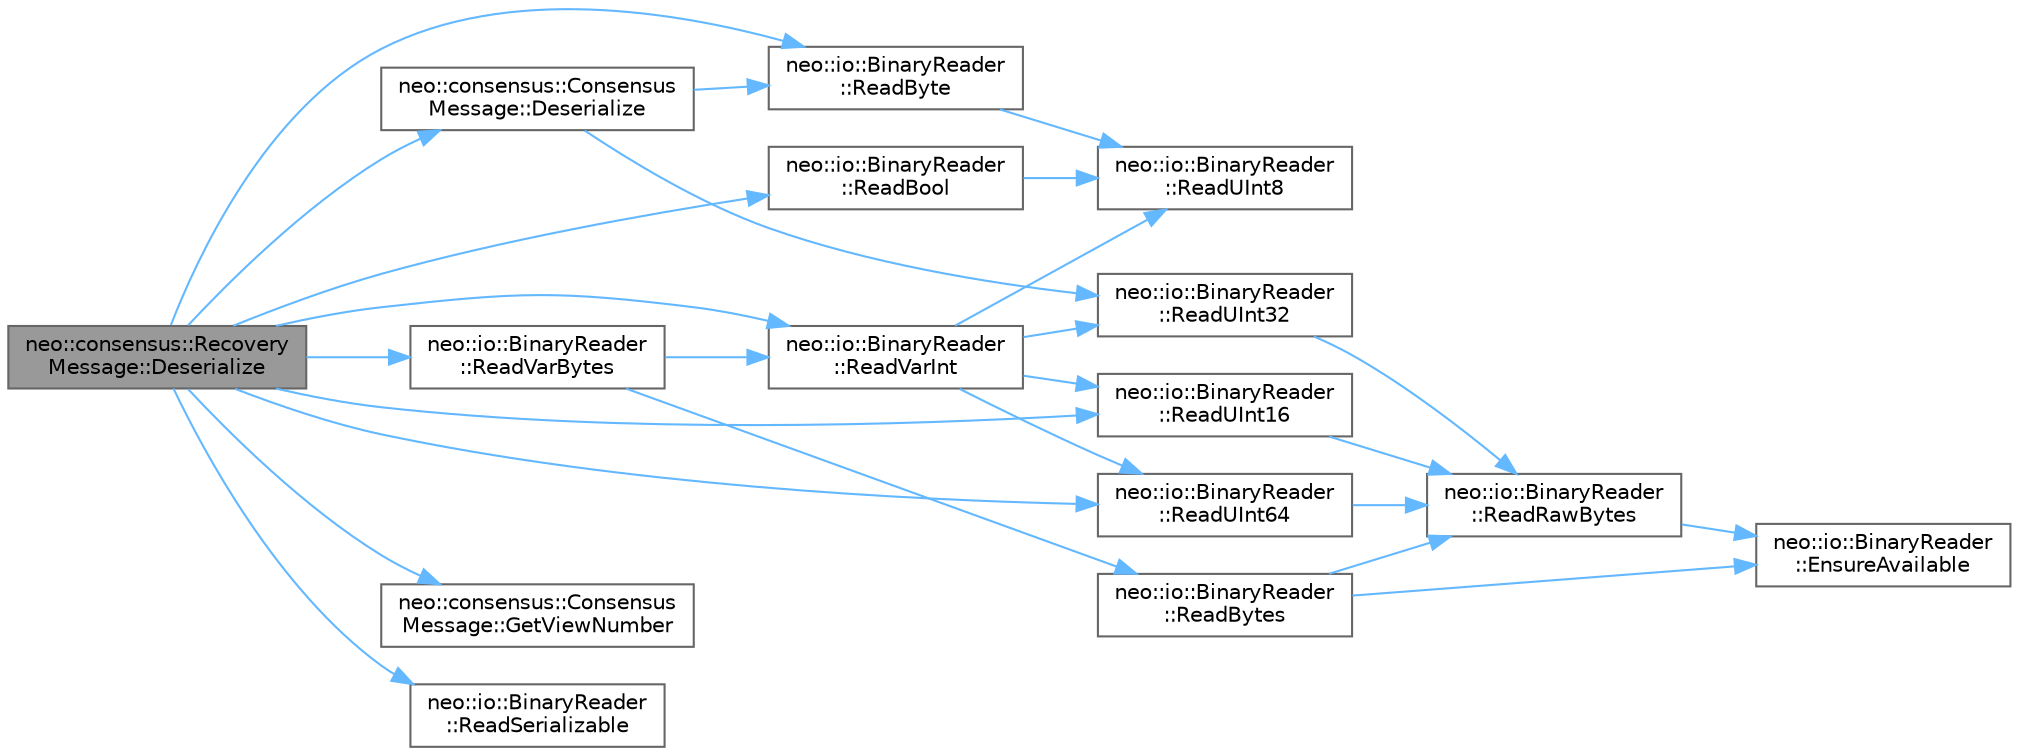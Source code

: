 digraph "neo::consensus::RecoveryMessage::Deserialize"
{
 // LATEX_PDF_SIZE
  bgcolor="transparent";
  edge [fontname=Helvetica,fontsize=10,labelfontname=Helvetica,labelfontsize=10];
  node [fontname=Helvetica,fontsize=10,shape=box,height=0.2,width=0.4];
  rankdir="LR";
  Node1 [id="Node000001",label="neo::consensus::Recovery\lMessage::Deserialize",height=0.2,width=0.4,color="gray40", fillcolor="grey60", style="filled", fontcolor="black",tooltip="Deserializes the object."];
  Node1 -> Node2 [id="edge26_Node000001_Node000002",color="steelblue1",style="solid",tooltip=" "];
  Node2 [id="Node000002",label="neo::consensus::Consensus\lMessage::Deserialize",height=0.2,width=0.4,color="grey40", fillcolor="white", style="filled",URL="$classneo_1_1consensus_1_1_consensus_message.html#a83783ec8217ede32002e3eba6ca69086",tooltip="Deserializes the object from a binary reader."];
  Node2 -> Node3 [id="edge27_Node000002_Node000003",color="steelblue1",style="solid",tooltip=" "];
  Node3 [id="Node000003",label="neo::io::BinaryReader\l::ReadByte",height=0.2,width=0.4,color="grey40", fillcolor="white", style="filled",URL="$classneo_1_1io_1_1_binary_reader.html#acdcfcae157144bbbc188ff8bf00cd55d",tooltip="Reads a single byte from the stream."];
  Node3 -> Node4 [id="edge28_Node000003_Node000004",color="steelblue1",style="solid",tooltip=" "];
  Node4 [id="Node000004",label="neo::io::BinaryReader\l::ReadUInt8",height=0.2,width=0.4,color="grey40", fillcolor="white", style="filled",URL="$classneo_1_1io_1_1_binary_reader.html#a3b93ff9ad86d70fb5091267936092a59",tooltip="Reads an 8-bit unsigned integer from the stream."];
  Node2 -> Node5 [id="edge29_Node000002_Node000005",color="steelblue1",style="solid",tooltip=" "];
  Node5 [id="Node000005",label="neo::io::BinaryReader\l::ReadUInt32",height=0.2,width=0.4,color="grey40", fillcolor="white", style="filled",URL="$classneo_1_1io_1_1_binary_reader.html#adc2c9cfae535b86f63855d77cdb2662b",tooltip="Reads a 32-bit unsigned integer from the stream."];
  Node5 -> Node6 [id="edge30_Node000005_Node000006",color="steelblue1",style="solid",tooltip=" "];
  Node6 [id="Node000006",label="neo::io::BinaryReader\l::ReadRawBytes",height=0.2,width=0.4,color="grey40", fillcolor="white", style="filled",URL="$classneo_1_1io_1_1_binary_reader.html#a890faf334a0500b4474a6b2f91e63e51",tooltip="Helper method to read raw bytes from either stream or memory."];
  Node6 -> Node7 [id="edge31_Node000006_Node000007",color="steelblue1",style="solid",tooltip=" "];
  Node7 [id="Node000007",label="neo::io::BinaryReader\l::EnsureAvailable",height=0.2,width=0.4,color="grey40", fillcolor="white", style="filled",URL="$classneo_1_1io_1_1_binary_reader.html#a2bfd19e979fbdb9b340cc8dd78a9ca72",tooltip="Checks if enough bytes are available to read."];
  Node1 -> Node8 [id="edge32_Node000001_Node000008",color="steelblue1",style="solid",tooltip=" "];
  Node8 [id="Node000008",label="neo::consensus::Consensus\lMessage::GetViewNumber",height=0.2,width=0.4,color="grey40", fillcolor="white", style="filled",URL="$classneo_1_1consensus_1_1_consensus_message.html#ad9cc1973374a9f78fbf358a8723171fa",tooltip=" "];
  Node1 -> Node9 [id="edge33_Node000001_Node000009",color="steelblue1",style="solid",tooltip=" "];
  Node9 [id="Node000009",label="neo::io::BinaryReader\l::ReadBool",height=0.2,width=0.4,color="grey40", fillcolor="white", style="filled",URL="$classneo_1_1io_1_1_binary_reader.html#a94aba9dfe2eb624fd626466227ccf3a8",tooltip="Reads a boolean value from the stream."];
  Node9 -> Node4 [id="edge34_Node000009_Node000004",color="steelblue1",style="solid",tooltip=" "];
  Node1 -> Node3 [id="edge35_Node000001_Node000003",color="steelblue1",style="solid",tooltip=" "];
  Node1 -> Node10 [id="edge36_Node000001_Node000010",color="steelblue1",style="solid",tooltip=" "];
  Node10 [id="Node000010",label="neo::io::BinaryReader\l::ReadSerializable",height=0.2,width=0.4,color="grey40", fillcolor="white", style="filled",URL="$classneo_1_1io_1_1_binary_reader.html#adfdd39b482480819e993cc3c39a77ec2",tooltip="Reads a serializable object from the stream."];
  Node1 -> Node11 [id="edge37_Node000001_Node000011",color="steelblue1",style="solid",tooltip=" "];
  Node11 [id="Node000011",label="neo::io::BinaryReader\l::ReadUInt16",height=0.2,width=0.4,color="grey40", fillcolor="white", style="filled",URL="$classneo_1_1io_1_1_binary_reader.html#a52c58b790f36327c1c7a11d0f3cfb5c2",tooltip="Reads a 16-bit unsigned integer from the stream."];
  Node11 -> Node6 [id="edge38_Node000011_Node000006",color="steelblue1",style="solid",tooltip=" "];
  Node1 -> Node12 [id="edge39_Node000001_Node000012",color="steelblue1",style="solid",tooltip=" "];
  Node12 [id="Node000012",label="neo::io::BinaryReader\l::ReadUInt64",height=0.2,width=0.4,color="grey40", fillcolor="white", style="filled",URL="$classneo_1_1io_1_1_binary_reader.html#add3fc78c751d4893aaf0193e0a357dbd",tooltip="Reads a 64-bit unsigned integer from the stream."];
  Node12 -> Node6 [id="edge40_Node000012_Node000006",color="steelblue1",style="solid",tooltip=" "];
  Node1 -> Node13 [id="edge41_Node000001_Node000013",color="steelblue1",style="solid",tooltip=" "];
  Node13 [id="Node000013",label="neo::io::BinaryReader\l::ReadVarBytes",height=0.2,width=0.4,color="grey40", fillcolor="white", style="filled",URL="$classneo_1_1io_1_1_binary_reader.html#a62705ff1d1117525166b6d22c68935d4",tooltip="Reads a variable-length byte array from the stream."];
  Node13 -> Node14 [id="edge42_Node000013_Node000014",color="steelblue1",style="solid",tooltip=" "];
  Node14 [id="Node000014",label="neo::io::BinaryReader\l::ReadBytes",height=0.2,width=0.4,color="grey40", fillcolor="white", style="filled",URL="$classneo_1_1io_1_1_binary_reader.html#aaa4a5f7dcf558723668d35b0b31f93f1",tooltip="Reads a byte array from the stream."];
  Node14 -> Node7 [id="edge43_Node000014_Node000007",color="steelblue1",style="solid",tooltip=" "];
  Node14 -> Node6 [id="edge44_Node000014_Node000006",color="steelblue1",style="solid",tooltip=" "];
  Node13 -> Node15 [id="edge45_Node000013_Node000015",color="steelblue1",style="solid",tooltip=" "];
  Node15 [id="Node000015",label="neo::io::BinaryReader\l::ReadVarInt",height=0.2,width=0.4,color="grey40", fillcolor="white", style="filled",URL="$classneo_1_1io_1_1_binary_reader.html#af83b01f86939c82755926ff3bac86458",tooltip="Reads a variable-length integer from the stream."];
  Node15 -> Node11 [id="edge46_Node000015_Node000011",color="steelblue1",style="solid",tooltip=" "];
  Node15 -> Node5 [id="edge47_Node000015_Node000005",color="steelblue1",style="solid",tooltip=" "];
  Node15 -> Node12 [id="edge48_Node000015_Node000012",color="steelblue1",style="solid",tooltip=" "];
  Node15 -> Node4 [id="edge49_Node000015_Node000004",color="steelblue1",style="solid",tooltip=" "];
  Node1 -> Node15 [id="edge50_Node000001_Node000015",color="steelblue1",style="solid",tooltip=" "];
}
